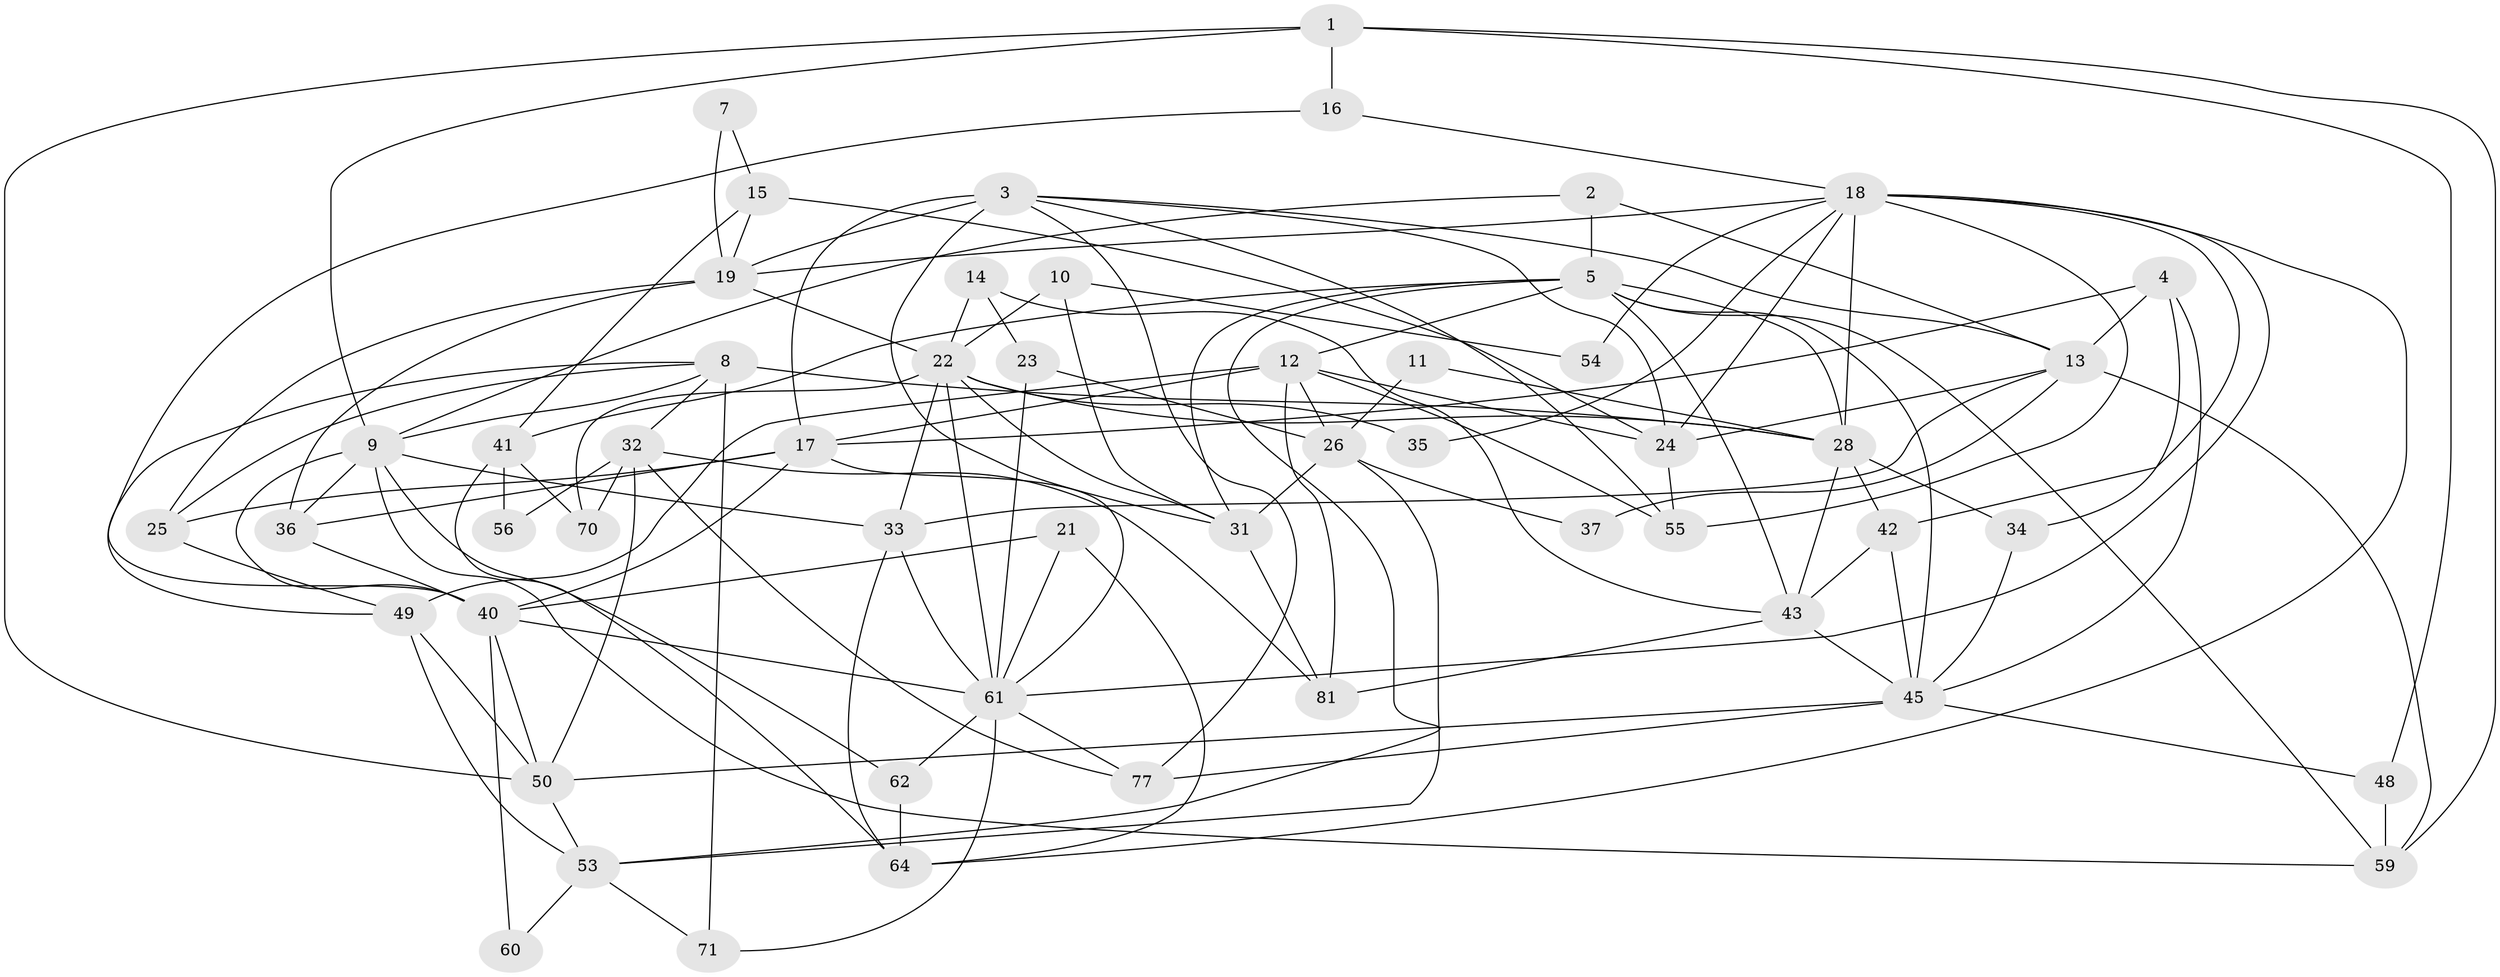 // Generated by graph-tools (version 1.1) at 2025/24/03/03/25 07:24:00]
// undirected, 53 vertices, 131 edges
graph export_dot {
graph [start="1"]
  node [color=gray90,style=filled];
  1 [super="+20"];
  2 [super="+6"];
  3 [super="+30"];
  4;
  5 [super="+47"];
  7;
  8 [super="+58"];
  9 [super="+44"];
  10;
  11;
  12 [super="+39"];
  13 [super="+73"];
  14;
  15;
  16;
  17 [super="+38"];
  18 [super="+76"];
  19 [super="+66"];
  21;
  22 [super="+46"];
  23 [super="+51"];
  24 [super="+68"];
  25 [super="+29"];
  26 [super="+27"];
  28 [super="+78"];
  31;
  32 [super="+80"];
  33;
  34;
  35;
  36;
  37;
  40 [super="+69"];
  41;
  42 [super="+75"];
  43 [super="+63"];
  45 [super="+72"];
  48;
  49 [super="+52"];
  50 [super="+57"];
  53 [super="+79"];
  54;
  55 [super="+65"];
  56;
  59 [super="+67"];
  60;
  61 [super="+74"];
  62;
  64 [super="+82"];
  70;
  71;
  77;
  81;
  1 -- 16;
  1 -- 9;
  1 -- 50;
  1 -- 48;
  1 -- 59;
  2 -- 9;
  2 -- 13;
  2 -- 5;
  3 -- 19 [weight=2];
  3 -- 77;
  3 -- 55;
  3 -- 13;
  3 -- 31;
  3 -- 24;
  3 -- 17;
  4 -- 17;
  4 -- 45;
  4 -- 13;
  4 -- 34;
  5 -- 41;
  5 -- 59;
  5 -- 31;
  5 -- 43;
  5 -- 53;
  5 -- 45;
  5 -- 12;
  5 -- 28;
  7 -- 15;
  7 -- 19;
  8 -- 28;
  8 -- 25;
  8 -- 32;
  8 -- 71;
  8 -- 9;
  8 -- 49;
  9 -- 36;
  9 -- 59;
  9 -- 62;
  9 -- 40;
  9 -- 33;
  10 -- 31;
  10 -- 22;
  10 -- 54;
  11 -- 26;
  11 -- 28;
  12 -- 49;
  12 -- 81;
  12 -- 17;
  12 -- 24;
  12 -- 55;
  12 -- 26;
  13 -- 37;
  13 -- 24;
  13 -- 33;
  13 -- 59;
  14 -- 22;
  14 -- 43;
  14 -- 23;
  15 -- 24;
  15 -- 19;
  15 -- 41;
  16 -- 40;
  16 -- 18;
  17 -- 25;
  17 -- 36;
  17 -- 61;
  17 -- 40;
  18 -- 61;
  18 -- 24;
  18 -- 54;
  18 -- 55;
  18 -- 64;
  18 -- 35;
  18 -- 19;
  18 -- 42;
  18 -- 28;
  19 -- 36;
  19 -- 22 [weight=2];
  19 -- 25;
  21 -- 61;
  21 -- 40;
  21 -- 64;
  22 -- 35;
  22 -- 33;
  22 -- 70;
  22 -- 61;
  22 -- 31;
  22 -- 28;
  23 -- 61;
  23 -- 26;
  24 -- 55;
  25 -- 49;
  26 -- 31;
  26 -- 37;
  26 -- 53;
  28 -- 34;
  28 -- 42;
  28 -- 43;
  31 -- 81;
  32 -- 77;
  32 -- 70;
  32 -- 56;
  32 -- 81;
  32 -- 50;
  33 -- 61;
  33 -- 64;
  34 -- 45;
  36 -- 40;
  40 -- 60;
  40 -- 61;
  40 -- 50;
  41 -- 64;
  41 -- 56;
  41 -- 70;
  42 -- 45;
  42 -- 43;
  43 -- 81;
  43 -- 45;
  45 -- 48;
  45 -- 50;
  45 -- 77;
  48 -- 59;
  49 -- 50;
  49 -- 53;
  50 -- 53;
  53 -- 71;
  53 -- 60;
  61 -- 71;
  61 -- 62;
  61 -- 77;
  62 -- 64;
}
